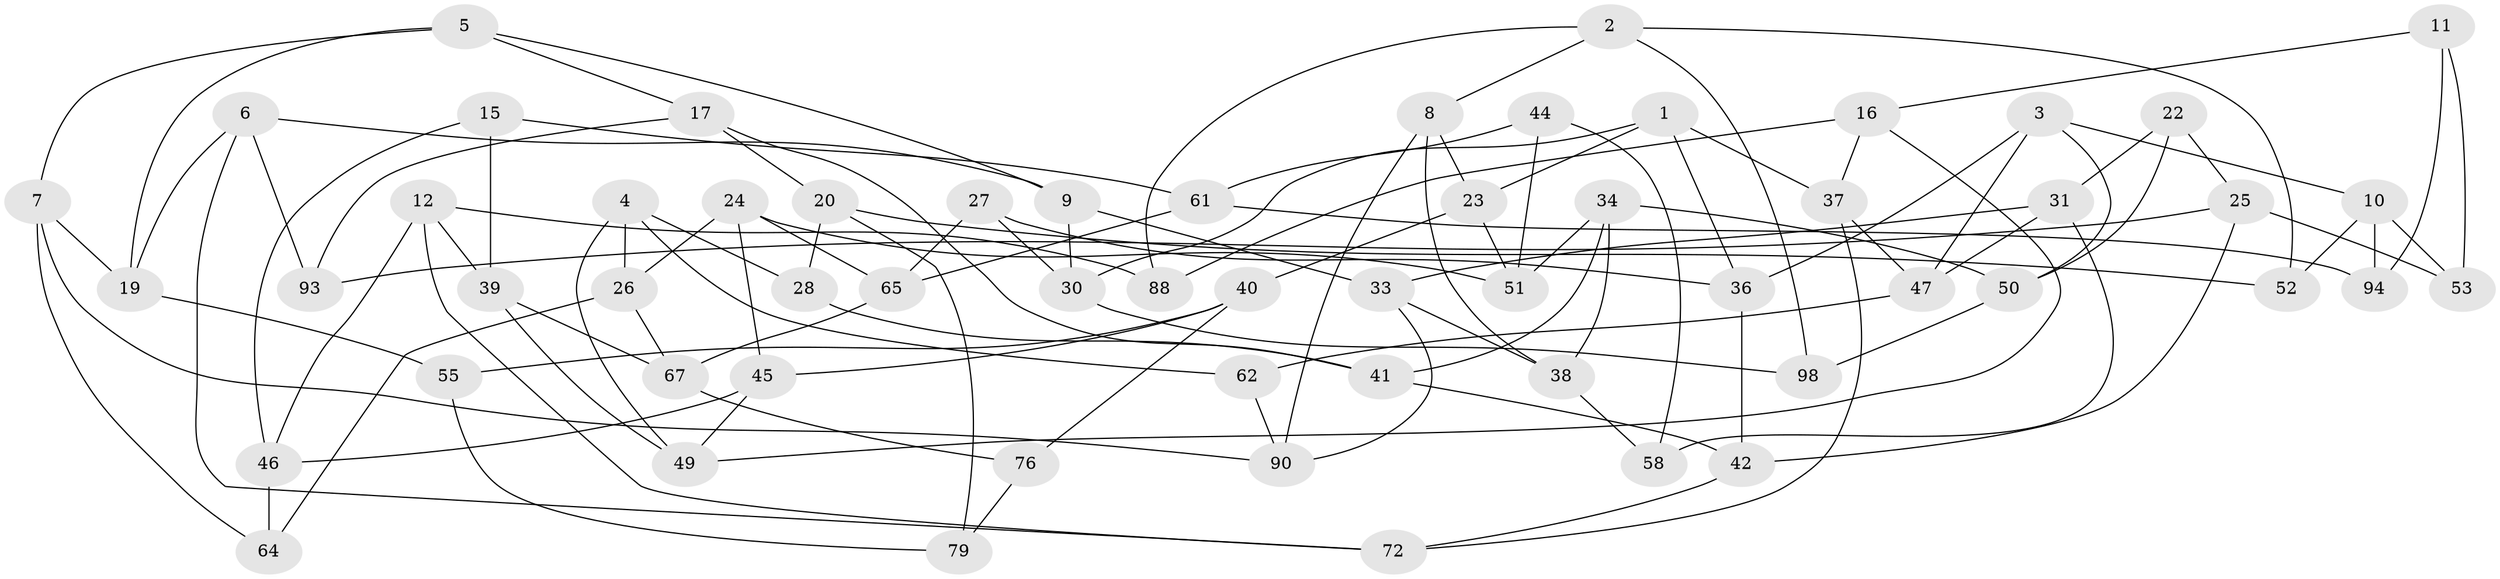 // original degree distribution, {3: 1.0}
// Generated by graph-tools (version 1.1) at 2025/39/02/21/25 10:39:00]
// undirected, 59 vertices, 109 edges
graph export_dot {
graph [start="1"]
  node [color=gray90,style=filled];
  1 [super="+29"];
  2 [super="+91"];
  3 [super="+13"];
  4 [super="+43"];
  5 [super="+56"];
  6 [super="+54"];
  7 [super="+18"];
  8 [super="+63"];
  9 [super="+86"];
  10 [super="+14"];
  11;
  12 [super="+74"];
  15;
  16 [super="+21"];
  17 [super="+84"];
  19 [super="+80"];
  20 [super="+95"];
  22;
  23 [super="+69"];
  24 [super="+32"];
  25 [super="+35"];
  26 [super="+77"];
  27;
  28;
  30 [super="+81"];
  31 [super="+60"];
  33 [super="+48"];
  34 [super="+89"];
  36 [super="+82"];
  37 [super="+59"];
  38 [super="+57"];
  39 [super="+87"];
  40 [super="+99"];
  41 [super="+96"];
  42 [super="+70"];
  44;
  45 [super="+66"];
  46 [super="+75"];
  47 [super="+71"];
  49 [super="+73"];
  50 [super="+97"];
  51 [super="+68"];
  52;
  53;
  55;
  58;
  61 [super="+78"];
  62;
  64;
  65 [super="+100"];
  67 [super="+85"];
  72 [super="+83"];
  76;
  79;
  88;
  90 [super="+92"];
  93;
  94;
  98;
  1 -- 37;
  1 -- 36;
  1 -- 23;
  1 -- 30;
  2 -- 88;
  2 -- 52;
  2 -- 8;
  2 -- 98;
  3 -- 10;
  3 -- 47;
  3 -- 50;
  3 -- 36;
  4 -- 62;
  4 -- 49;
  4 -- 28;
  4 -- 26;
  5 -- 9;
  5 -- 17;
  5 -- 19;
  5 -- 7;
  6 -- 9;
  6 -- 72;
  6 -- 19;
  6 -- 93;
  7 -- 64;
  7 -- 90;
  7 -- 19;
  8 -- 38;
  8 -- 90;
  8 -- 23;
  9 -- 30;
  9 -- 33;
  10 -- 52;
  10 -- 53;
  10 -- 94;
  11 -- 53;
  11 -- 94;
  11 -- 16;
  12 -- 72;
  12 -- 46;
  12 -- 88;
  12 -- 39;
  15 -- 61;
  15 -- 39;
  15 -- 46;
  16 -- 49;
  16 -- 88;
  16 -- 37;
  17 -- 93;
  17 -- 20;
  17 -- 41;
  19 -- 55;
  20 -- 28;
  20 -- 52;
  20 -- 79;
  22 -- 50;
  22 -- 31;
  22 -- 25;
  23 -- 51;
  23 -- 40;
  24 -- 26;
  24 -- 45;
  24 -- 65;
  24 -- 51;
  25 -- 93;
  25 -- 42;
  25 -- 53;
  26 -- 67;
  26 -- 64;
  27 -- 65;
  27 -- 36;
  27 -- 30;
  28 -- 41;
  30 -- 98;
  31 -- 58;
  31 -- 47;
  31 -- 33;
  33 -- 90;
  33 -- 38;
  34 -- 38;
  34 -- 51;
  34 -- 41;
  34 -- 50;
  36 -- 42;
  37 -- 72;
  37 -- 47;
  38 -- 58;
  39 -- 67;
  39 -- 49;
  40 -- 76;
  40 -- 45;
  40 -- 55;
  41 -- 42;
  42 -- 72;
  44 -- 61;
  44 -- 58;
  44 -- 51;
  45 -- 46;
  45 -- 49;
  46 -- 64;
  47 -- 62;
  50 -- 98;
  55 -- 79;
  61 -- 65;
  61 -- 94;
  62 -- 90;
  65 -- 67;
  67 -- 76;
  76 -- 79;
}
